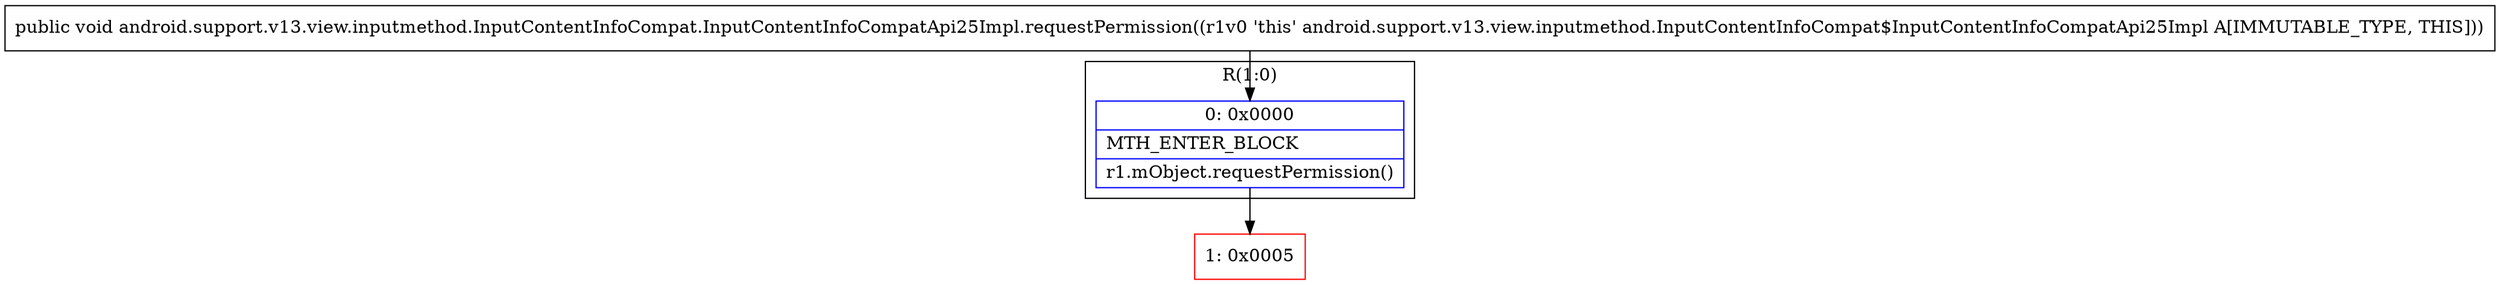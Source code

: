 digraph "CFG forandroid.support.v13.view.inputmethod.InputContentInfoCompat.InputContentInfoCompatApi25Impl.requestPermission()V" {
subgraph cluster_Region_127529828 {
label = "R(1:0)";
node [shape=record,color=blue];
Node_0 [shape=record,label="{0\:\ 0x0000|MTH_ENTER_BLOCK\l|r1.mObject.requestPermission()\l}"];
}
Node_1 [shape=record,color=red,label="{1\:\ 0x0005}"];
MethodNode[shape=record,label="{public void android.support.v13.view.inputmethod.InputContentInfoCompat.InputContentInfoCompatApi25Impl.requestPermission((r1v0 'this' android.support.v13.view.inputmethod.InputContentInfoCompat$InputContentInfoCompatApi25Impl A[IMMUTABLE_TYPE, THIS])) }"];
MethodNode -> Node_0;
Node_0 -> Node_1;
}

